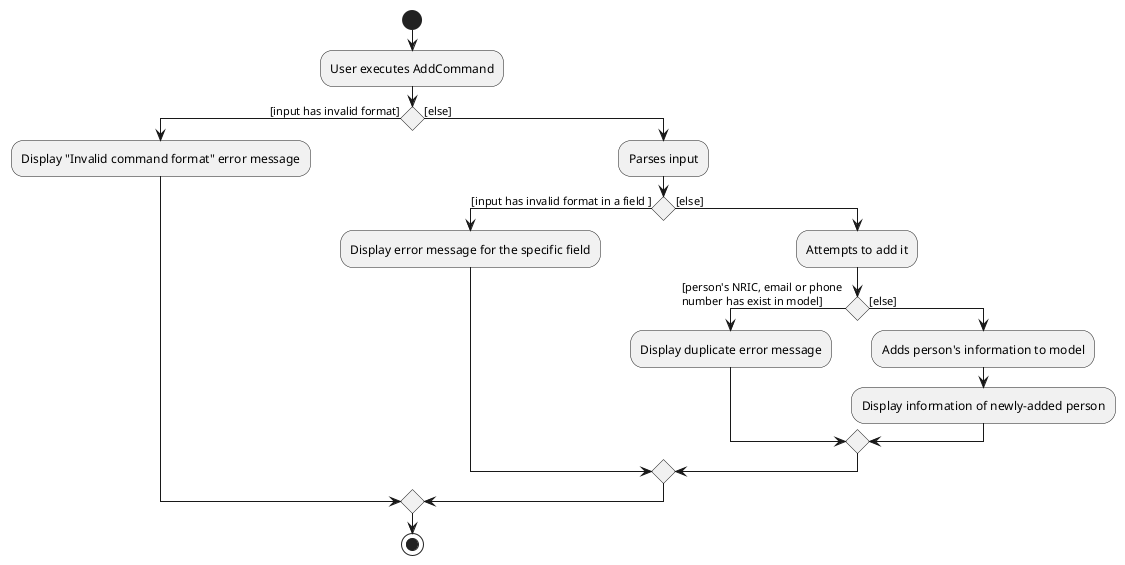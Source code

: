@startuml
start
:User executes AddCommand;

if () then ([input has invalid format])
    :Display "Invalid command format" error message;
else ([else])
    :Parses input;
    if () then ([input has invalid format in a field ])
        :Display error message for the specific field;
    else ([else])
        :Attempts to add it;
        if () then ([person's NRIC, email or phone \nnumber has exist in model])
            :Display duplicate error message;
        else ([else])
        :Adds person's information to model;
        :Display information of newly-added person;
        endif
    endif
endif
stop

@enduml

